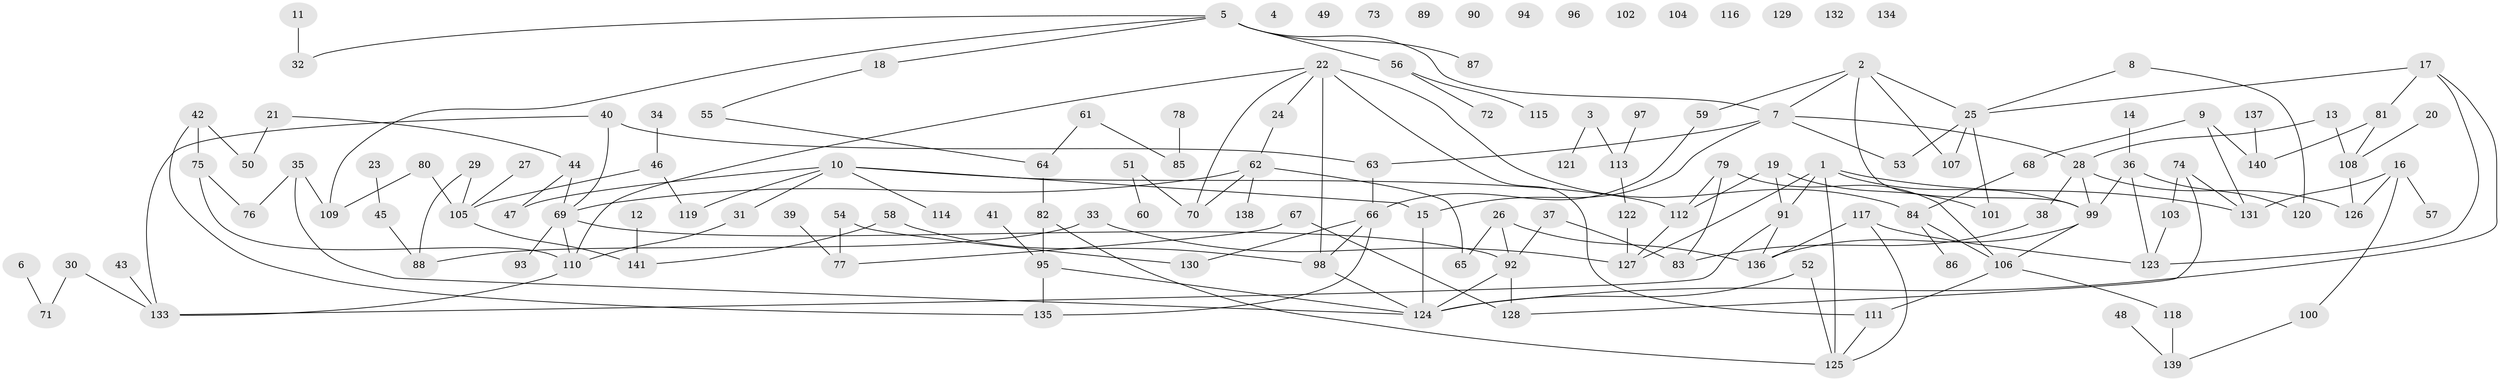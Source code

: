 // Generated by graph-tools (version 1.1) at 2025/49/03/09/25 03:49:06]
// undirected, 141 vertices, 177 edges
graph export_dot {
graph [start="1"]
  node [color=gray90,style=filled];
  1;
  2;
  3;
  4;
  5;
  6;
  7;
  8;
  9;
  10;
  11;
  12;
  13;
  14;
  15;
  16;
  17;
  18;
  19;
  20;
  21;
  22;
  23;
  24;
  25;
  26;
  27;
  28;
  29;
  30;
  31;
  32;
  33;
  34;
  35;
  36;
  37;
  38;
  39;
  40;
  41;
  42;
  43;
  44;
  45;
  46;
  47;
  48;
  49;
  50;
  51;
  52;
  53;
  54;
  55;
  56;
  57;
  58;
  59;
  60;
  61;
  62;
  63;
  64;
  65;
  66;
  67;
  68;
  69;
  70;
  71;
  72;
  73;
  74;
  75;
  76;
  77;
  78;
  79;
  80;
  81;
  82;
  83;
  84;
  85;
  86;
  87;
  88;
  89;
  90;
  91;
  92;
  93;
  94;
  95;
  96;
  97;
  98;
  99;
  100;
  101;
  102;
  103;
  104;
  105;
  106;
  107;
  108;
  109;
  110;
  111;
  112;
  113;
  114;
  115;
  116;
  117;
  118;
  119;
  120;
  121;
  122;
  123;
  124;
  125;
  126;
  127;
  128;
  129;
  130;
  131;
  132;
  133;
  134;
  135;
  136;
  137;
  138;
  139;
  140;
  141;
  1 -- 91;
  1 -- 99;
  1 -- 125;
  1 -- 127;
  1 -- 131;
  2 -- 7;
  2 -- 25;
  2 -- 59;
  2 -- 99;
  2 -- 107;
  3 -- 113;
  3 -- 121;
  5 -- 7;
  5 -- 18;
  5 -- 32;
  5 -- 56;
  5 -- 87;
  5 -- 109;
  6 -- 71;
  7 -- 15;
  7 -- 28;
  7 -- 53;
  7 -- 63;
  8 -- 25;
  8 -- 120;
  9 -- 68;
  9 -- 131;
  9 -- 140;
  10 -- 15;
  10 -- 31;
  10 -- 47;
  10 -- 112;
  10 -- 114;
  10 -- 119;
  11 -- 32;
  12 -- 141;
  13 -- 28;
  13 -- 108;
  14 -- 36;
  15 -- 124;
  16 -- 57;
  16 -- 100;
  16 -- 126;
  16 -- 131;
  17 -- 25;
  17 -- 81;
  17 -- 123;
  17 -- 124;
  18 -- 55;
  19 -- 91;
  19 -- 101;
  19 -- 112;
  20 -- 108;
  21 -- 44;
  21 -- 50;
  22 -- 24;
  22 -- 70;
  22 -- 84;
  22 -- 98;
  22 -- 110;
  22 -- 111;
  23 -- 45;
  24 -- 62;
  25 -- 53;
  25 -- 101;
  25 -- 107;
  26 -- 65;
  26 -- 92;
  26 -- 136;
  27 -- 105;
  28 -- 38;
  28 -- 99;
  28 -- 126;
  29 -- 88;
  29 -- 105;
  30 -- 71;
  30 -- 133;
  31 -- 110;
  33 -- 88;
  33 -- 127;
  34 -- 46;
  35 -- 76;
  35 -- 109;
  35 -- 124;
  36 -- 99;
  36 -- 120;
  36 -- 123;
  37 -- 83;
  37 -- 92;
  38 -- 83;
  39 -- 77;
  40 -- 63;
  40 -- 69;
  40 -- 133;
  41 -- 95;
  42 -- 50;
  42 -- 75;
  42 -- 135;
  43 -- 133;
  44 -- 47;
  44 -- 69;
  45 -- 88;
  46 -- 105;
  46 -- 119;
  48 -- 139;
  51 -- 60;
  51 -- 70;
  52 -- 124;
  52 -- 125;
  54 -- 77;
  54 -- 130;
  55 -- 64;
  56 -- 72;
  56 -- 115;
  58 -- 98;
  58 -- 141;
  59 -- 66;
  61 -- 64;
  61 -- 85;
  62 -- 65;
  62 -- 69;
  62 -- 70;
  62 -- 138;
  63 -- 66;
  64 -- 82;
  66 -- 98;
  66 -- 130;
  66 -- 135;
  67 -- 77;
  67 -- 128;
  68 -- 84;
  69 -- 92;
  69 -- 93;
  69 -- 110;
  74 -- 103;
  74 -- 128;
  74 -- 131;
  75 -- 76;
  75 -- 110;
  78 -- 85;
  79 -- 83;
  79 -- 106;
  79 -- 112;
  80 -- 105;
  80 -- 109;
  81 -- 108;
  81 -- 140;
  82 -- 95;
  82 -- 125;
  84 -- 86;
  84 -- 106;
  91 -- 133;
  91 -- 136;
  92 -- 124;
  92 -- 128;
  95 -- 124;
  95 -- 135;
  97 -- 113;
  98 -- 124;
  99 -- 106;
  99 -- 136;
  100 -- 139;
  103 -- 123;
  105 -- 141;
  106 -- 111;
  106 -- 118;
  108 -- 126;
  110 -- 133;
  111 -- 125;
  112 -- 127;
  113 -- 122;
  117 -- 123;
  117 -- 125;
  117 -- 136;
  118 -- 139;
  122 -- 127;
  137 -- 140;
}
